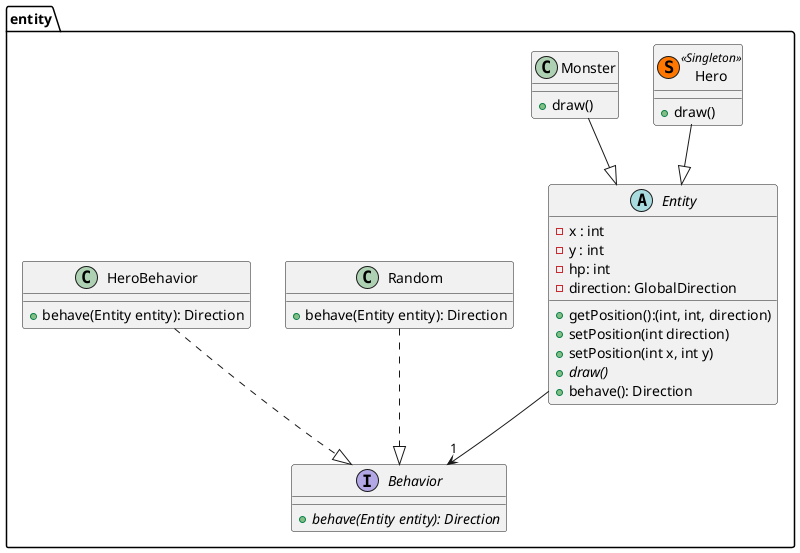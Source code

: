 @startuml

package entity{

    abstract Entity{
        - x : int
        - y : int
        - hp: int
        - direction: GlobalDirection
        + getPosition():(int, int, direction)
        + setPosition(int direction)
        + setPosition(int x, int y)
        + {abstract} draw()
        + behave(): Direction
    }

    class Hero << (S,#FF7700) Singleton >>{
        + draw()
    }

    class Monster{
        + draw()
    }

    interface Behavior{
        + {abstract} behave(Entity entity): Direction
    }

    class Random{
        + behave(Entity entity): Direction
    }

    class HeroBehavior{
        + behave(Entity entity): Direction
    }

}

Hero --|> Entity
Monster --|> Entity
Entity --> "1" Behavior
HeroBehavior ..|> Behavior
Random ..|> Behavior

@enduml